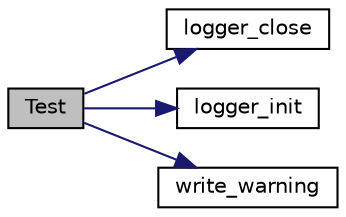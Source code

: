 digraph "Test"
{
 // LATEX_PDF_SIZE
  edge [fontname="Helvetica",fontsize="10",labelfontname="Helvetica",labelfontsize="10"];
  node [fontname="Helvetica",fontsize="10",shape=record];
  rankdir="LR";
  Node1 [label="Test",height=0.2,width=0.4,color="black", fillcolor="grey75", style="filled", fontcolor="black",tooltip=" "];
  Node1 -> Node2 [color="midnightblue",fontsize="10",style="solid",fontname="Helvetica"];
  Node2 [label="logger_close",height=0.2,width=0.4,color="black", fillcolor="white", style="filled",URL="$logger_8h.html#a919a00b5426a76a15d7425041e8029b4",tooltip="Close the logger system properly."];
  Node1 -> Node3 [color="midnightblue",fontsize="10",style="solid",fontname="Helvetica"];
  Node3 [label="logger_init",height=0.2,width=0.4,color="black", fillcolor="white", style="filled",URL="$logger_8h.html#adbd31571b49f4ff32cda46460abe6469",tooltip="Init the logger system."];
  Node1 -> Node4 [color="midnightblue",fontsize="10",style="solid",fontname="Helvetica"];
  Node4 [label="write_warning",height=0.2,width=0.4,color="black", fillcolor="white", style="filled",URL="$logger_8h.html#ae5719e99feb0e409f827c968cb6c824c",tooltip="Log an error message."];
}
